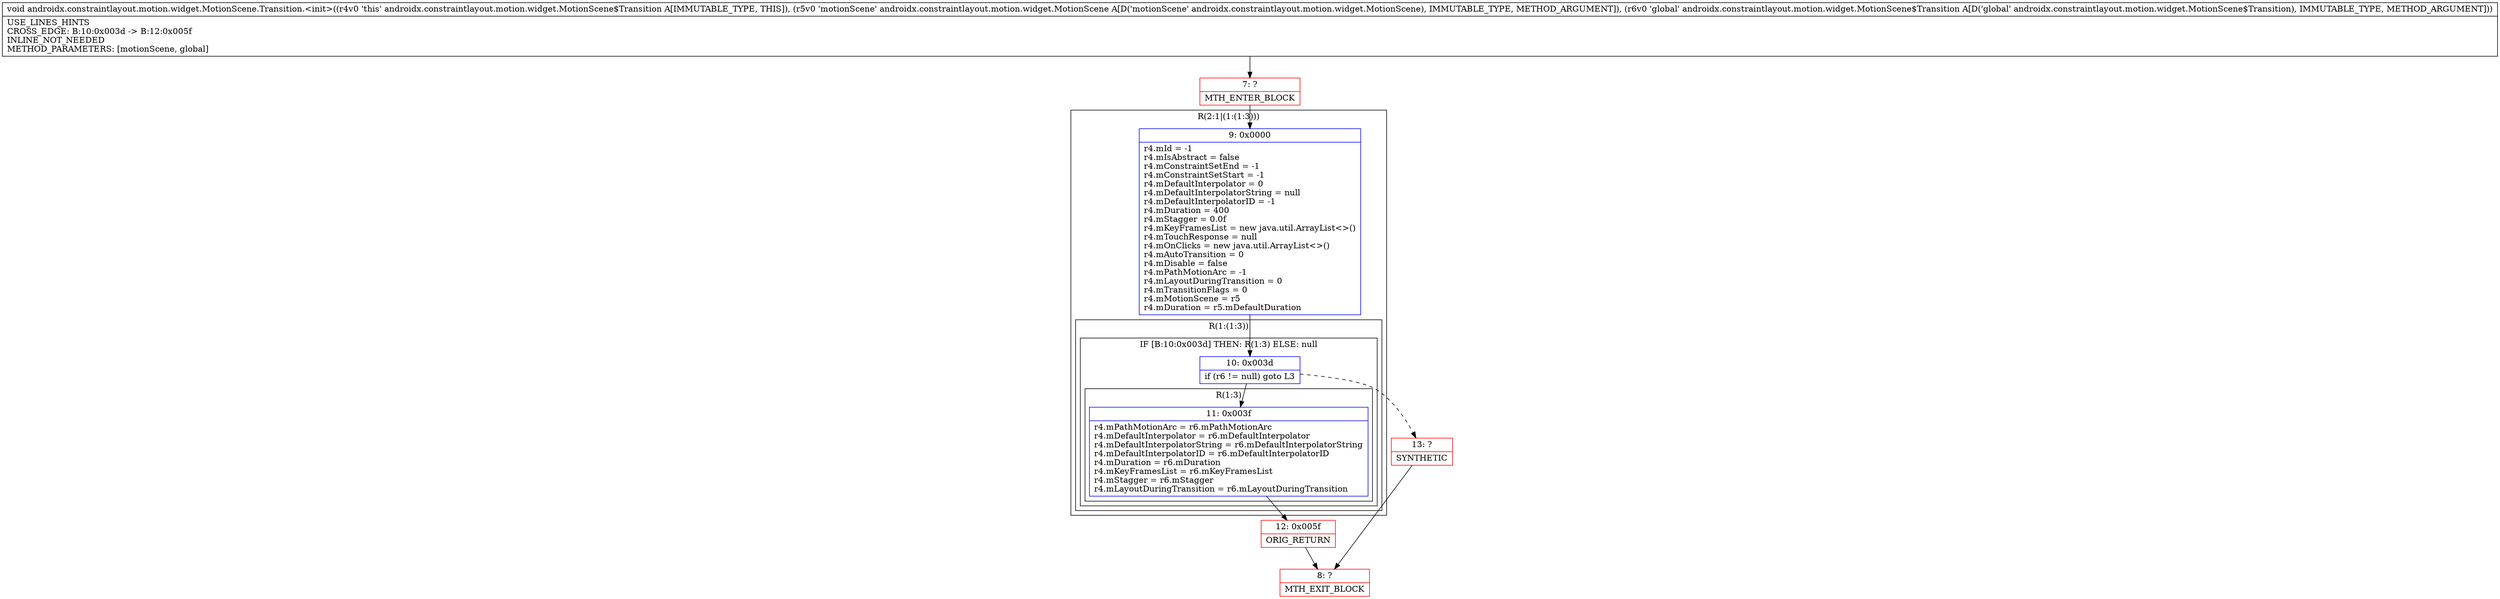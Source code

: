 digraph "CFG forandroidx.constraintlayout.motion.widget.MotionScene.Transition.\<init\>(Landroidx\/constraintlayout\/motion\/widget\/MotionScene;Landroidx\/constraintlayout\/motion\/widget\/MotionScene$Transition;)V" {
subgraph cluster_Region_1940925605 {
label = "R(2:1|(1:(1:3)))";
node [shape=record,color=blue];
Node_9 [shape=record,label="{9\:\ 0x0000|r4.mId = \-1\lr4.mIsAbstract = false\lr4.mConstraintSetEnd = \-1\lr4.mConstraintSetStart = \-1\lr4.mDefaultInterpolator = 0\lr4.mDefaultInterpolatorString = null\lr4.mDefaultInterpolatorID = \-1\lr4.mDuration = 400\lr4.mStagger = 0.0f\lr4.mKeyFramesList = new java.util.ArrayList\<\>()\lr4.mTouchResponse = null\lr4.mOnClicks = new java.util.ArrayList\<\>()\lr4.mAutoTransition = 0\lr4.mDisable = false\lr4.mPathMotionArc = \-1\lr4.mLayoutDuringTransition = 0\lr4.mTransitionFlags = 0\lr4.mMotionScene = r5\lr4.mDuration = r5.mDefaultDuration\l}"];
subgraph cluster_Region_2077242813 {
label = "R(1:(1:3))";
node [shape=record,color=blue];
subgraph cluster_IfRegion_1863977555 {
label = "IF [B:10:0x003d] THEN: R(1:3) ELSE: null";
node [shape=record,color=blue];
Node_10 [shape=record,label="{10\:\ 0x003d|if (r6 != null) goto L3\l}"];
subgraph cluster_Region_164130835 {
label = "R(1:3)";
node [shape=record,color=blue];
Node_11 [shape=record,label="{11\:\ 0x003f|r4.mPathMotionArc = r6.mPathMotionArc\lr4.mDefaultInterpolator = r6.mDefaultInterpolator\lr4.mDefaultInterpolatorString = r6.mDefaultInterpolatorString\lr4.mDefaultInterpolatorID = r6.mDefaultInterpolatorID\lr4.mDuration = r6.mDuration\lr4.mKeyFramesList = r6.mKeyFramesList\lr4.mStagger = r6.mStagger\lr4.mLayoutDuringTransition = r6.mLayoutDuringTransition\l}"];
}
}
}
}
Node_7 [shape=record,color=red,label="{7\:\ ?|MTH_ENTER_BLOCK\l}"];
Node_12 [shape=record,color=red,label="{12\:\ 0x005f|ORIG_RETURN\l}"];
Node_8 [shape=record,color=red,label="{8\:\ ?|MTH_EXIT_BLOCK\l}"];
Node_13 [shape=record,color=red,label="{13\:\ ?|SYNTHETIC\l}"];
MethodNode[shape=record,label="{void androidx.constraintlayout.motion.widget.MotionScene.Transition.\<init\>((r4v0 'this' androidx.constraintlayout.motion.widget.MotionScene$Transition A[IMMUTABLE_TYPE, THIS]), (r5v0 'motionScene' androidx.constraintlayout.motion.widget.MotionScene A[D('motionScene' androidx.constraintlayout.motion.widget.MotionScene), IMMUTABLE_TYPE, METHOD_ARGUMENT]), (r6v0 'global' androidx.constraintlayout.motion.widget.MotionScene$Transition A[D('global' androidx.constraintlayout.motion.widget.MotionScene$Transition), IMMUTABLE_TYPE, METHOD_ARGUMENT]))  | USE_LINES_HINTS\lCROSS_EDGE: B:10:0x003d \-\> B:12:0x005f\lINLINE_NOT_NEEDED\lMETHOD_PARAMETERS: [motionScene, global]\l}"];
MethodNode -> Node_7;Node_9 -> Node_10;
Node_10 -> Node_11;
Node_10 -> Node_13[style=dashed];
Node_11 -> Node_12;
Node_7 -> Node_9;
Node_12 -> Node_8;
Node_13 -> Node_8;
}

